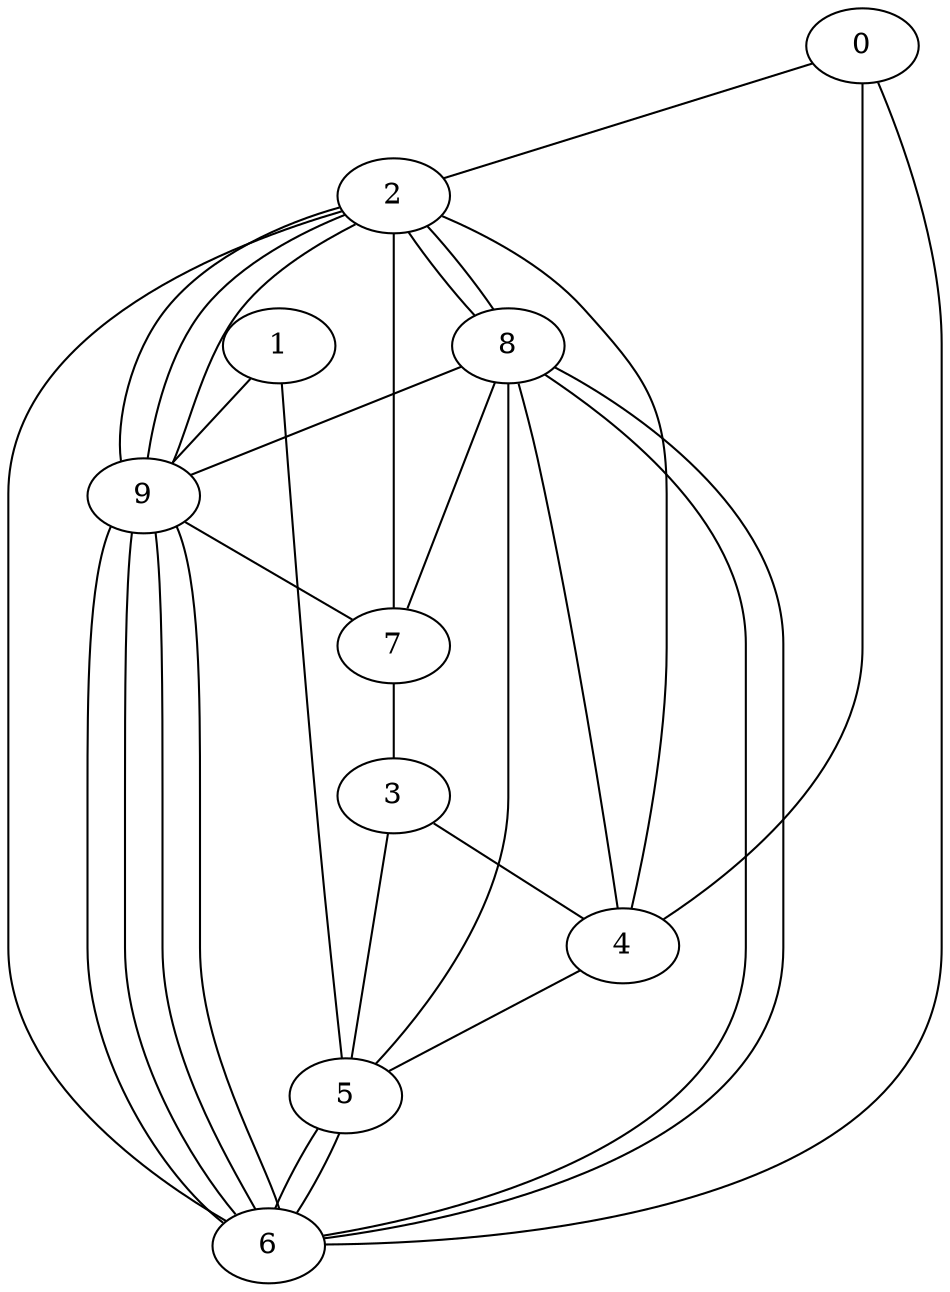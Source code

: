 graph G {
0;
1;
2;
3;
4;
5;
6;
7;
8;
9;
6--9 ;
1--9 ;
6--2 ;
6--0 ;
2--8 ;
2--9 ;
9--7 ;
8--5 ;
8--7 ;
8--6 ;
4--2 ;
4--0 ;
8--6 ;
0--2 ;
6--5 ;
7--2 ;
9--2 ;
9--6 ;
3--5 ;
4--5 ;
9--2 ;
3--4 ;
8--9 ;
7--3 ;
8--2 ;
6--9 ;
5--6 ;
4--8 ;
6--9 ;
1--5 ;
}
